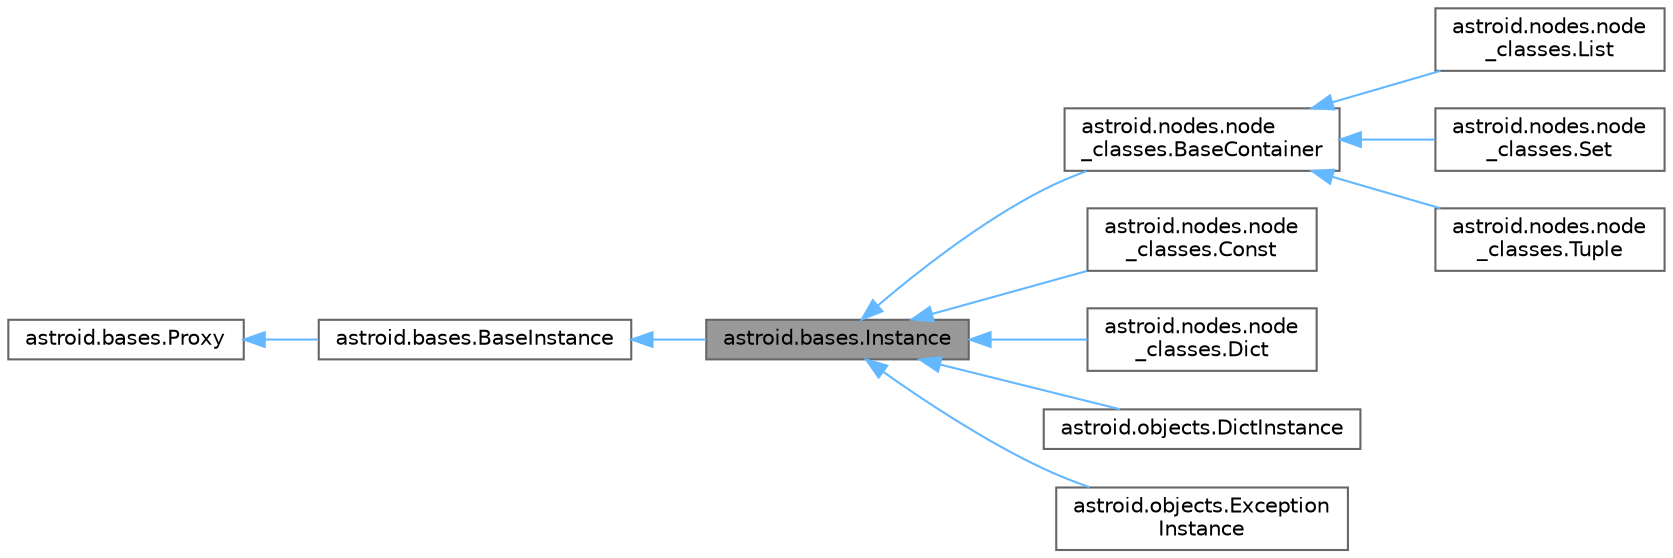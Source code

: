 digraph "astroid.bases.Instance"
{
 // LATEX_PDF_SIZE
  bgcolor="transparent";
  edge [fontname=Helvetica,fontsize=10,labelfontname=Helvetica,labelfontsize=10];
  node [fontname=Helvetica,fontsize=10,shape=box,height=0.2,width=0.4];
  rankdir="LR";
  Node1 [id="Node000001",label="astroid.bases.Instance",height=0.2,width=0.4,color="gray40", fillcolor="grey60", style="filled", fontcolor="black",tooltip=" "];
  Node2 -> Node1 [id="edge1_Node000001_Node000002",dir="back",color="steelblue1",style="solid",tooltip=" "];
  Node2 [id="Node000002",label="astroid.bases.BaseInstance",height=0.2,width=0.4,color="gray40", fillcolor="white", style="filled",URL="$classastroid_1_1bases_1_1BaseInstance.html",tooltip=" "];
  Node3 -> Node2 [id="edge2_Node000002_Node000003",dir="back",color="steelblue1",style="solid",tooltip=" "];
  Node3 [id="Node000003",label="astroid.bases.Proxy",height=0.2,width=0.4,color="gray40", fillcolor="white", style="filled",URL="$classastroid_1_1bases_1_1Proxy.html",tooltip=" "];
  Node1 -> Node4 [id="edge3_Node000001_Node000004",dir="back",color="steelblue1",style="solid",tooltip=" "];
  Node4 [id="Node000004",label="astroid.nodes.node\l_classes.BaseContainer",height=0.2,width=0.4,color="gray40", fillcolor="white", style="filled",URL="$classastroid_1_1nodes_1_1node__classes_1_1BaseContainer.html",tooltip=" "];
  Node4 -> Node5 [id="edge4_Node000004_Node000005",dir="back",color="steelblue1",style="solid",tooltip=" "];
  Node5 [id="Node000005",label="astroid.nodes.node\l_classes.List",height=0.2,width=0.4,color="gray40", fillcolor="white", style="filled",URL="$classastroid_1_1nodes_1_1node__classes_1_1List.html",tooltip=" "];
  Node4 -> Node6 [id="edge5_Node000004_Node000006",dir="back",color="steelblue1",style="solid",tooltip=" "];
  Node6 [id="Node000006",label="astroid.nodes.node\l_classes.Set",height=0.2,width=0.4,color="gray40", fillcolor="white", style="filled",URL="$classastroid_1_1nodes_1_1node__classes_1_1Set.html",tooltip=" "];
  Node4 -> Node7 [id="edge6_Node000004_Node000007",dir="back",color="steelblue1",style="solid",tooltip=" "];
  Node7 [id="Node000007",label="astroid.nodes.node\l_classes.Tuple",height=0.2,width=0.4,color="gray40", fillcolor="white", style="filled",URL="$classastroid_1_1nodes_1_1node__classes_1_1Tuple.html",tooltip=" "];
  Node1 -> Node8 [id="edge7_Node000001_Node000008",dir="back",color="steelblue1",style="solid",tooltip=" "];
  Node8 [id="Node000008",label="astroid.nodes.node\l_classes.Const",height=0.2,width=0.4,color="gray40", fillcolor="white", style="filled",URL="$classastroid_1_1nodes_1_1node__classes_1_1Const.html",tooltip=" "];
  Node1 -> Node9 [id="edge8_Node000001_Node000009",dir="back",color="steelblue1",style="solid",tooltip=" "];
  Node9 [id="Node000009",label="astroid.nodes.node\l_classes.Dict",height=0.2,width=0.4,color="gray40", fillcolor="white", style="filled",URL="$classastroid_1_1nodes_1_1node__classes_1_1Dict.html",tooltip=" "];
  Node1 -> Node10 [id="edge9_Node000001_Node000010",dir="back",color="steelblue1",style="solid",tooltip=" "];
  Node10 [id="Node000010",label="astroid.objects.DictInstance",height=0.2,width=0.4,color="gray40", fillcolor="white", style="filled",URL="$classastroid_1_1objects_1_1DictInstance.html",tooltip=" "];
  Node1 -> Node11 [id="edge10_Node000001_Node000011",dir="back",color="steelblue1",style="solid",tooltip=" "];
  Node11 [id="Node000011",label="astroid.objects.Exception\lInstance",height=0.2,width=0.4,color="gray40", fillcolor="white", style="filled",URL="$classastroid_1_1objects_1_1ExceptionInstance.html",tooltip=" "];
}
